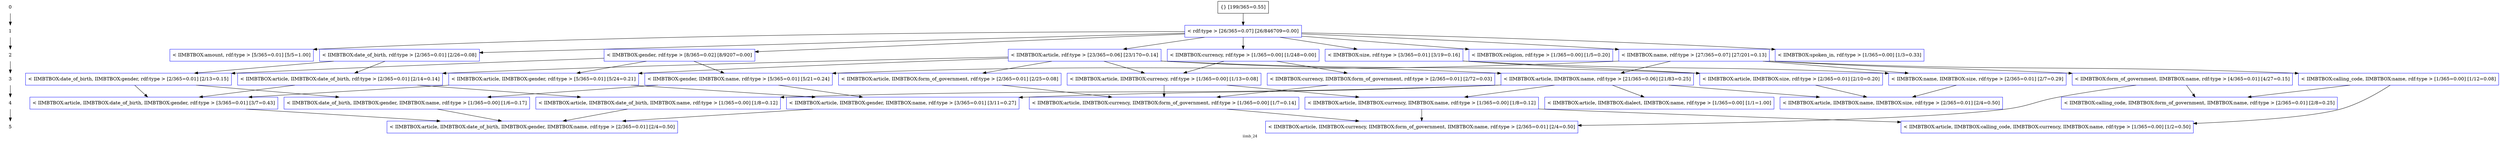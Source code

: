 digraph iimb_24 {
  {
    rank=same;
    node_r0 [label="0", shape="plaintext"];
    node_n97d170e1550eee4afc0af065b78cda302a97674c [color="black", label="{} [199/365=0.55]", shape="rectangle", style="solid"];
  }
  {
    rank=same;
    node_r1 [label="1", shape="plaintext"];
    node_n3c197cb1f6842dc41aa48dc8b9032284bcf39a27 [color="blue", label="< rdf:type > [26/365=0.07] [26/846709=0.00]", shape="rectangle", style="solid"];
  }
  {
    rank=same;
    node_r2 [label="2", shape="plaintext"];
    node_nee5fbcea97144d897cd3f4899a660fad4c25f14d [color="blue", label="< IIMBTBOX:amount, rdf:type > [5/365=0.01] [5/5=1.00]", shape="rectangle", style="solid"];
    node_nc2c6a832113450f98f454fe5aca8e1352d2f13d7 [color="blue", label="< IIMBTBOX:article, rdf:type > [23/365=0.06] [23/170=0.14]", shape="rectangle", style="solid"];
    node_n76925b9967b455dafe672dbc3e6378f92b41ff12 [color="blue", label="< IIMBTBOX:currency, rdf:type > [1/365=0.00] [1/248=0.00]", shape="rectangle", style="solid"];
    node_ncced4fd2310948c307f4c5ae44e6ac2b6e259bad [color="blue", label="< IIMBTBOX:date_of_birth, rdf:type > [2/365=0.01] [2/26=0.08]", shape="rectangle", style="solid"];
    node_n66d8b5a077431b2b6237dedbf7cdb3a75d7b2f4c [color="blue", label="< IIMBTBOX:gender, rdf:type > [8/365=0.02] [8/9207=0.00]", shape="rectangle", style="solid"];
    node_n80bb4dd36e016f9285a39311cf8a75356e62accd [color="blue", label="< IIMBTBOX:name, rdf:type > [27/365=0.07] [27/201=0.13]", shape="rectangle", style="solid"];
    node_n3d0ea89fcfc19530482f7b4094ac6d5da151cfdd [color="blue", label="< IIMBTBOX:religion, rdf:type > [1/365=0.00] [1/5=0.20]", shape="rectangle", style="solid"];
    node_nfa251487da74df95ee20250ecaf6d9f4f9cc0e81 [color="blue", label="< IIMBTBOX:size, rdf:type > [3/365=0.01] [3/19=0.16]", shape="rectangle", style="solid"];
    node_nd31f85a96ae626525719c53d5d2ba6caca661d18 [color="blue", label="< IIMBTBOX:spoken_in, rdf:type > [1/365=0.00] [1/3=0.33]", shape="rectangle", style="solid"];
  }
  {
    rank=same;
    node_r3 [label="3", shape="plaintext"];
    node_n11c1dd5e9a6d8206b0814410cc7ded00223933cc [color="blue", label="< IIMBTBOX:article, IIMBTBOX:currency, rdf:type > [1/365=0.00] [1/13=0.08]", shape="rectangle", style="solid"];
    node_n38c7ed036d72252963dca87695174ab7f4fd7f71 [color="blue", label="< IIMBTBOX:article, IIMBTBOX:date_of_birth, rdf:type > [2/365=0.01] [2/14=0.14]", shape="rectangle", style="solid"];
    node_n58d4556bf2e115803f15f42168df2698e170f40e [color="blue", label="< IIMBTBOX:article, IIMBTBOX:form_of_government, rdf:type > [2/365=0.01] [2/25=0.08]", shape="rectangle", style="solid"];
    node_n0cd72f9b4147a2bfd913d455a877964a980f909f [color="blue", label="< IIMBTBOX:article, IIMBTBOX:gender, rdf:type > [5/365=0.01] [5/24=0.21]", shape="rectangle", style="solid"];
    node_n2a6578f22a81833da3ebf8c90430904bb81f93e0 [color="blue", label="< IIMBTBOX:article, IIMBTBOX:name, rdf:type > [21/365=0.06] [21/83=0.25]", shape="rectangle", style="solid"];
    node_nd6aac7f8c883a90c09ec616b1ee86dbd2df809e7 [color="blue", label="< IIMBTBOX:article, IIMBTBOX:size, rdf:type > [2/365=0.01] [2/10=0.20]", shape="rectangle", style="solid"];
    node_n890666da2148ab18d44e8d5bf4b6681cf07c56c0 [color="blue", label="< IIMBTBOX:calling_code, IIMBTBOX:name, rdf:type > [1/365=0.00] [1/12=0.08]", shape="rectangle", style="solid"];
    node_n5dc5ec62dcaf684f5981dd15c9f66d231ad4690f [color="blue", label="< IIMBTBOX:currency, IIMBTBOX:form_of_government, rdf:type > [2/365=0.01] [2/72=0.03]", shape="rectangle", style="solid"];
    node_n9d37a1753a5f3c0d1b0fcff0f4774db88b5f8124 [color="blue", label="< IIMBTBOX:date_of_birth, IIMBTBOX:gender, rdf:type > [2/365=0.01] [2/13=0.15]", shape="rectangle", style="solid"];
    node_nbb55f02aee32bdf6f24e750b78acc7b8f71f48d7 [color="blue", label="< IIMBTBOX:form_of_government, IIMBTBOX:name, rdf:type > [4/365=0.01] [4/27=0.15]", shape="rectangle", style="solid"];
    node_nb6bb00779966ea30ad14fb580c15644aa366a1f9 [color="blue", label="< IIMBTBOX:gender, IIMBTBOX:name, rdf:type > [5/365=0.01] [5/21=0.24]", shape="rectangle", style="solid"];
    node_n1452a67eae7ddfffd3e23b5b39fc0d4307216ba3 [color="blue", label="< IIMBTBOX:name, IIMBTBOX:size, rdf:type > [2/365=0.01] [2/7=0.29]", shape="rectangle", style="solid"];
  }
  {
    rank=same;
    node_r4 [label="4", shape="plaintext"];
    node_n38cefea00a6e88e1410357cf17b37e0ce5a498bf [color="blue", label="< IIMBTBOX:article, IIMBTBOX:currency, IIMBTBOX:form_of_government, rdf:type > [1/365=0.00] [1/7=0.14]", shape="rectangle", style="solid"];
    node_n460bde564bcbbed07eea4ea79c4e0897568329d5 [color="blue", label="< IIMBTBOX:article, IIMBTBOX:currency, IIMBTBOX:name, rdf:type > [1/365=0.00] [1/8=0.12]", shape="rectangle", style="solid"];
    node_neb9eb3948f9ce4a31e81bab1676569084a0eca29 [color="blue", label="< IIMBTBOX:article, IIMBTBOX:date_of_birth, IIMBTBOX:gender, rdf:type > [3/365=0.01] [3/7=0.43]", shape="rectangle", style="solid"];
    node_nadc7eafa264e3ebf81f92c542438d80e0cba187c [color="blue", label="< IIMBTBOX:article, IIMBTBOX:date_of_birth, IIMBTBOX:name, rdf:type > [1/365=0.00] [1/8=0.12]", shape="rectangle", style="solid"];
    node_n6b99dbad4b057ea63eb39b3a5b6f557f99d2eaea [color="blue", label="< IIMBTBOX:article, IIMBTBOX:dialect, IIMBTBOX:name, rdf:type > [1/365=0.00] [1/1=1.00]", shape="rectangle", style="solid"];
    node_n1a30bbfa3129970d10066080b4b1cd7a03cc28f5 [color="blue", label="< IIMBTBOX:article, IIMBTBOX:gender, IIMBTBOX:name, rdf:type > [3/365=0.01] [3/11=0.27]", shape="rectangle", style="solid"];
    node_nab31e4e40555aebb5d3fe5a2fb0451f0997bd2bf [color="blue", label="< IIMBTBOX:article, IIMBTBOX:name, IIMBTBOX:size, rdf:type > [2/365=0.01] [2/4=0.50]", shape="rectangle", style="solid"];
    node_naa3540999c79edf1b3eb7280655b0cfd5b61e8db [color="blue", label="< IIMBTBOX:calling_code, IIMBTBOX:form_of_government, IIMBTBOX:name, rdf:type > [2/365=0.01] [2/8=0.25]", shape="rectangle", style="solid"];
    node_n9a01af8b9f9e680022fb7cacc76d2740a3dbec58 [color="blue", label="< IIMBTBOX:date_of_birth, IIMBTBOX:gender, IIMBTBOX:name, rdf:type > [1/365=0.00] [1/6=0.17]", shape="rectangle", style="solid"];
  }
  {
    rank=same;
    node_r5 [label="5", shape="plaintext"];
    node_nb304774fd8d7c3cb83aaba5b75a6043b20329af9 [color="blue", label="< IIMBTBOX:article, IIMBTBOX:calling_code, IIMBTBOX:currency, IIMBTBOX:name, rdf:type > [1/365=0.00] [1/2=0.50]", shape="rectangle", style="solid"];
    node_n1e4e97b0d9eedbaa39b4f90169f9f247571c93b1 [color="blue", label="< IIMBTBOX:article, IIMBTBOX:currency, IIMBTBOX:form_of_government, IIMBTBOX:name, rdf:type > [2/365=0.01] [2/4=0.50]", shape="rectangle", style="solid"];
    node_n00be97bb3a8e74370a31433e7c14c0939bce38e3 [color="blue", label="< IIMBTBOX:article, IIMBTBOX:date_of_birth, IIMBTBOX:gender, IIMBTBOX:name, rdf:type > [2/365=0.01] [2/4=0.50]", shape="rectangle", style="solid"];
  }


  node_r0 -> node_r1 ;
  node_r1 -> node_r2 ;
  node_r2 -> node_r3 ;
  node_r3 -> node_r4 ;
  node_r4 -> node_r5 ;

  node_n3c197cb1f6842dc41aa48dc8b9032284bcf39a27 -> node_nee5fbcea97144d897cd3f4899a660fad4c25f14d [color="black", style="solid"];
  node_n460bde564bcbbed07eea4ea79c4e0897568329d5 -> node_nb304774fd8d7c3cb83aaba5b75a6043b20329af9 [color="black", style="solid"];
  node_n890666da2148ab18d44e8d5bf4b6681cf07c56c0 -> node_nb304774fd8d7c3cb83aaba5b75a6043b20329af9 [color="black", style="solid"];
  node_n38cefea00a6e88e1410357cf17b37e0ce5a498bf -> node_n1e4e97b0d9eedbaa39b4f90169f9f247571c93b1 [color="black", style="solid"];
  node_n460bde564bcbbed07eea4ea79c4e0897568329d5 -> node_n1e4e97b0d9eedbaa39b4f90169f9f247571c93b1 [color="black", style="solid"];
  node_nbb55f02aee32bdf6f24e750b78acc7b8f71f48d7 -> node_n1e4e97b0d9eedbaa39b4f90169f9f247571c93b1 [color="black", style="solid"];
  node_n11c1dd5e9a6d8206b0814410cc7ded00223933cc -> node_n38cefea00a6e88e1410357cf17b37e0ce5a498bf [color="black", style="solid"];
  node_n58d4556bf2e115803f15f42168df2698e170f40e -> node_n38cefea00a6e88e1410357cf17b37e0ce5a498bf [color="black", style="solid"];
  node_n5dc5ec62dcaf684f5981dd15c9f66d231ad4690f -> node_n38cefea00a6e88e1410357cf17b37e0ce5a498bf [color="black", style="solid"];
  node_n11c1dd5e9a6d8206b0814410cc7ded00223933cc -> node_n460bde564bcbbed07eea4ea79c4e0897568329d5 [color="black", style="solid"];
  node_n2a6578f22a81833da3ebf8c90430904bb81f93e0 -> node_n460bde564bcbbed07eea4ea79c4e0897568329d5 [color="black", style="solid"];
  node_nc2c6a832113450f98f454fe5aca8e1352d2f13d7 -> node_n11c1dd5e9a6d8206b0814410cc7ded00223933cc [color="black", style="solid"];
  node_n76925b9967b455dafe672dbc3e6378f92b41ff12 -> node_n11c1dd5e9a6d8206b0814410cc7ded00223933cc [color="black", style="solid"];
  node_neb9eb3948f9ce4a31e81bab1676569084a0eca29 -> node_n00be97bb3a8e74370a31433e7c14c0939bce38e3 [color="black", style="solid"];
  node_nadc7eafa264e3ebf81f92c542438d80e0cba187c -> node_n00be97bb3a8e74370a31433e7c14c0939bce38e3 [color="black", style="solid"];
  node_n1a30bbfa3129970d10066080b4b1cd7a03cc28f5 -> node_n00be97bb3a8e74370a31433e7c14c0939bce38e3 [color="black", style="solid"];
  node_n9a01af8b9f9e680022fb7cacc76d2740a3dbec58 -> node_n00be97bb3a8e74370a31433e7c14c0939bce38e3 [color="black", style="solid"];
  node_n38c7ed036d72252963dca87695174ab7f4fd7f71 -> node_neb9eb3948f9ce4a31e81bab1676569084a0eca29 [color="black", style="solid"];
  node_n0cd72f9b4147a2bfd913d455a877964a980f909f -> node_neb9eb3948f9ce4a31e81bab1676569084a0eca29 [color="black", style="solid"];
  node_n9d37a1753a5f3c0d1b0fcff0f4774db88b5f8124 -> node_neb9eb3948f9ce4a31e81bab1676569084a0eca29 [color="black", style="solid"];
  node_n38c7ed036d72252963dca87695174ab7f4fd7f71 -> node_nadc7eafa264e3ebf81f92c542438d80e0cba187c [color="black", style="solid"];
  node_n2a6578f22a81833da3ebf8c90430904bb81f93e0 -> node_nadc7eafa264e3ebf81f92c542438d80e0cba187c [color="black", style="solid"];
  node_nc2c6a832113450f98f454fe5aca8e1352d2f13d7 -> node_n38c7ed036d72252963dca87695174ab7f4fd7f71 [color="black", style="solid"];
  node_ncced4fd2310948c307f4c5ae44e6ac2b6e259bad -> node_n38c7ed036d72252963dca87695174ab7f4fd7f71 [color="black", style="solid"];
  node_n2a6578f22a81833da3ebf8c90430904bb81f93e0 -> node_n6b99dbad4b057ea63eb39b3a5b6f557f99d2eaea [color="black", style="solid"];
  node_nc2c6a832113450f98f454fe5aca8e1352d2f13d7 -> node_n58d4556bf2e115803f15f42168df2698e170f40e [color="black", style="solid"];
  node_n0cd72f9b4147a2bfd913d455a877964a980f909f -> node_n1a30bbfa3129970d10066080b4b1cd7a03cc28f5 [color="black", style="solid"];
  node_n2a6578f22a81833da3ebf8c90430904bb81f93e0 -> node_n1a30bbfa3129970d10066080b4b1cd7a03cc28f5 [color="black", style="solid"];
  node_nb6bb00779966ea30ad14fb580c15644aa366a1f9 -> node_n1a30bbfa3129970d10066080b4b1cd7a03cc28f5 [color="black", style="solid"];
  node_nc2c6a832113450f98f454fe5aca8e1352d2f13d7 -> node_n0cd72f9b4147a2bfd913d455a877964a980f909f [color="black", style="solid"];
  node_n66d8b5a077431b2b6237dedbf7cdb3a75d7b2f4c -> node_n0cd72f9b4147a2bfd913d455a877964a980f909f [color="black", style="solid"];
  node_n2a6578f22a81833da3ebf8c90430904bb81f93e0 -> node_nab31e4e40555aebb5d3fe5a2fb0451f0997bd2bf [color="black", style="solid"];
  node_nd6aac7f8c883a90c09ec616b1ee86dbd2df809e7 -> node_nab31e4e40555aebb5d3fe5a2fb0451f0997bd2bf [color="black", style="solid"];
  node_n1452a67eae7ddfffd3e23b5b39fc0d4307216ba3 -> node_nab31e4e40555aebb5d3fe5a2fb0451f0997bd2bf [color="black", style="solid"];
  node_nc2c6a832113450f98f454fe5aca8e1352d2f13d7 -> node_n2a6578f22a81833da3ebf8c90430904bb81f93e0 [color="black", style="solid"];
  node_n80bb4dd36e016f9285a39311cf8a75356e62accd -> node_n2a6578f22a81833da3ebf8c90430904bb81f93e0 [color="black", style="solid"];
  node_nc2c6a832113450f98f454fe5aca8e1352d2f13d7 -> node_nd6aac7f8c883a90c09ec616b1ee86dbd2df809e7 [color="black", style="solid"];
  node_nfa251487da74df95ee20250ecaf6d9f4f9cc0e81 -> node_nd6aac7f8c883a90c09ec616b1ee86dbd2df809e7 [color="black", style="solid"];
  node_n3c197cb1f6842dc41aa48dc8b9032284bcf39a27 -> node_nc2c6a832113450f98f454fe5aca8e1352d2f13d7 [color="black", style="solid"];
  node_n890666da2148ab18d44e8d5bf4b6681cf07c56c0 -> node_naa3540999c79edf1b3eb7280655b0cfd5b61e8db [color="black", style="solid"];
  node_nbb55f02aee32bdf6f24e750b78acc7b8f71f48d7 -> node_naa3540999c79edf1b3eb7280655b0cfd5b61e8db [color="black", style="solid"];
  node_n80bb4dd36e016f9285a39311cf8a75356e62accd -> node_n890666da2148ab18d44e8d5bf4b6681cf07c56c0 [color="black", style="solid"];
  node_n76925b9967b455dafe672dbc3e6378f92b41ff12 -> node_n5dc5ec62dcaf684f5981dd15c9f66d231ad4690f [color="black", style="solid"];
  node_n3c197cb1f6842dc41aa48dc8b9032284bcf39a27 -> node_n76925b9967b455dafe672dbc3e6378f92b41ff12 [color="black", style="solid"];
  node_n9d37a1753a5f3c0d1b0fcff0f4774db88b5f8124 -> node_n9a01af8b9f9e680022fb7cacc76d2740a3dbec58 [color="black", style="solid"];
  node_nb6bb00779966ea30ad14fb580c15644aa366a1f9 -> node_n9a01af8b9f9e680022fb7cacc76d2740a3dbec58 [color="black", style="solid"];
  node_ncced4fd2310948c307f4c5ae44e6ac2b6e259bad -> node_n9d37a1753a5f3c0d1b0fcff0f4774db88b5f8124 [color="black", style="solid"];
  node_n66d8b5a077431b2b6237dedbf7cdb3a75d7b2f4c -> node_n9d37a1753a5f3c0d1b0fcff0f4774db88b5f8124 [color="black", style="solid"];
  node_n3c197cb1f6842dc41aa48dc8b9032284bcf39a27 -> node_ncced4fd2310948c307f4c5ae44e6ac2b6e259bad [color="black", style="solid"];
  node_n80bb4dd36e016f9285a39311cf8a75356e62accd -> node_nbb55f02aee32bdf6f24e750b78acc7b8f71f48d7 [color="black", style="solid"];
  node_n66d8b5a077431b2b6237dedbf7cdb3a75d7b2f4c -> node_nb6bb00779966ea30ad14fb580c15644aa366a1f9 [color="black", style="solid"];
  node_n80bb4dd36e016f9285a39311cf8a75356e62accd -> node_nb6bb00779966ea30ad14fb580c15644aa366a1f9 [color="black", style="solid"];
  node_n3c197cb1f6842dc41aa48dc8b9032284bcf39a27 -> node_n66d8b5a077431b2b6237dedbf7cdb3a75d7b2f4c [color="black", style="solid"];
  node_n80bb4dd36e016f9285a39311cf8a75356e62accd -> node_n1452a67eae7ddfffd3e23b5b39fc0d4307216ba3 [color="black", style="solid"];
  node_nfa251487da74df95ee20250ecaf6d9f4f9cc0e81 -> node_n1452a67eae7ddfffd3e23b5b39fc0d4307216ba3 [color="black", style="solid"];
  node_n3c197cb1f6842dc41aa48dc8b9032284bcf39a27 -> node_n80bb4dd36e016f9285a39311cf8a75356e62accd [color="black", style="solid"];
  node_n3c197cb1f6842dc41aa48dc8b9032284bcf39a27 -> node_n3d0ea89fcfc19530482f7b4094ac6d5da151cfdd [color="black", style="solid"];
  node_n3c197cb1f6842dc41aa48dc8b9032284bcf39a27 -> node_nfa251487da74df95ee20250ecaf6d9f4f9cc0e81 [color="black", style="solid"];
  node_n3c197cb1f6842dc41aa48dc8b9032284bcf39a27 -> node_nd31f85a96ae626525719c53d5d2ba6caca661d18 [color="black", style="solid"];
  node_n97d170e1550eee4afc0af065b78cda302a97674c -> node_n3c197cb1f6842dc41aa48dc8b9032284bcf39a27 [color="black", style="solid"];

  charset="UTF-8"
  fontsize="11.0"
  label="iimb_24"
  overlap="false"
}
